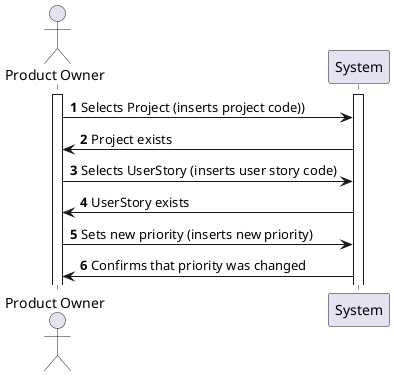 @startuml
autonumber
actor "Product Owner"
participant "System"
activate "Product Owner"
activate "System"
"Product Owner"->"System" : Selects Project (inserts project code))
"System" -> "Product Owner" : Project exists
"Product Owner"->"System" : Selects UserStory (inserts user story code)
"System" -> "Product Owner" : UserStory exists
"Product Owner"-> "System" : Sets new priority (inserts new priority)
"System" -> "Product Owner" : Confirms that priority was changed
@enduml
